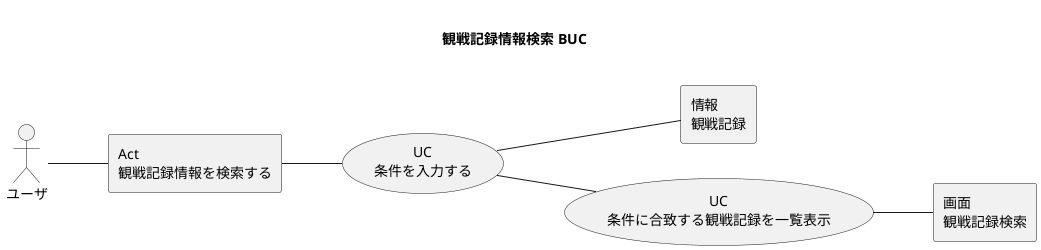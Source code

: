 @startuml
skinparam backgroundColor transparent
title  \n観戦記録情報検索 BUC\n 

rectangle "情報\n観戦記録" as infoRecord
rectangle "画面\n観戦記録検索" as viewSearch

rectangle "Act\n観戦記録情報を検索する" as actSearch

left to right direction

:ユーザ: -- actSearch

"UC\n条件を入力する" as (ucRecordSearchInput)
"UC\n条件に合致する観戦記録を一覧表示" as (ucRecordSearchShow)

actSearch -- ucRecordSearchInput
ucRecordSearchInput -- infoRecord
ucRecordSearchInput -- ucRecordSearchShow
ucRecordSearchShow -- viewSearch

@enduml